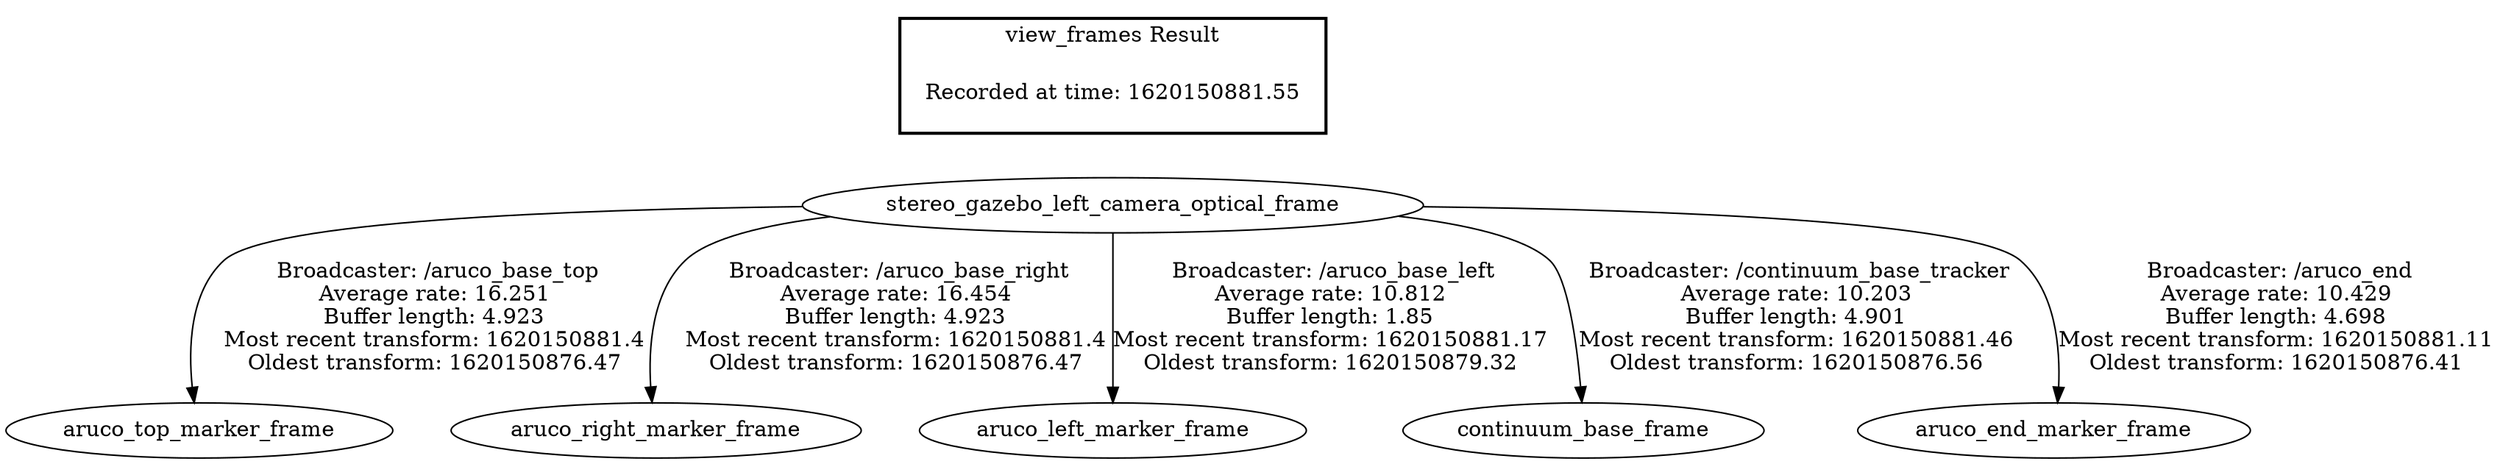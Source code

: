 digraph G {
"stereo_gazebo_left_camera_optical_frame" -> "aruco_top_marker_frame"[label=" Broadcaster: /aruco_base_top\nAverage rate: 16.251\nBuffer length: 4.923\nMost recent transform: 1620150881.4\nOldest transform: 1620150876.47\n"];
"stereo_gazebo_left_camera_optical_frame" -> "aruco_right_marker_frame"[label=" Broadcaster: /aruco_base_right\nAverage rate: 16.454\nBuffer length: 4.923\nMost recent transform: 1620150881.4\nOldest transform: 1620150876.47\n"];
"stereo_gazebo_left_camera_optical_frame" -> "aruco_left_marker_frame"[label=" Broadcaster: /aruco_base_left\nAverage rate: 10.812\nBuffer length: 1.85\nMost recent transform: 1620150881.17\nOldest transform: 1620150879.32\n"];
"stereo_gazebo_left_camera_optical_frame" -> "continuum_base_frame"[label=" Broadcaster: /continuum_base_tracker\nAverage rate: 10.203\nBuffer length: 4.901\nMost recent transform: 1620150881.46\nOldest transform: 1620150876.56\n"];
"stereo_gazebo_left_camera_optical_frame" -> "aruco_end_marker_frame"[label=" Broadcaster: /aruco_end\nAverage rate: 10.429\nBuffer length: 4.698\nMost recent transform: 1620150881.11\nOldest transform: 1620150876.41\n"];
edge [style=invis];
 subgraph cluster_legend { style=bold; color=black; label ="view_frames Result";
"Recorded at time: 1620150881.55"[ shape=plaintext ] ;
}->"stereo_gazebo_left_camera_optical_frame";
}